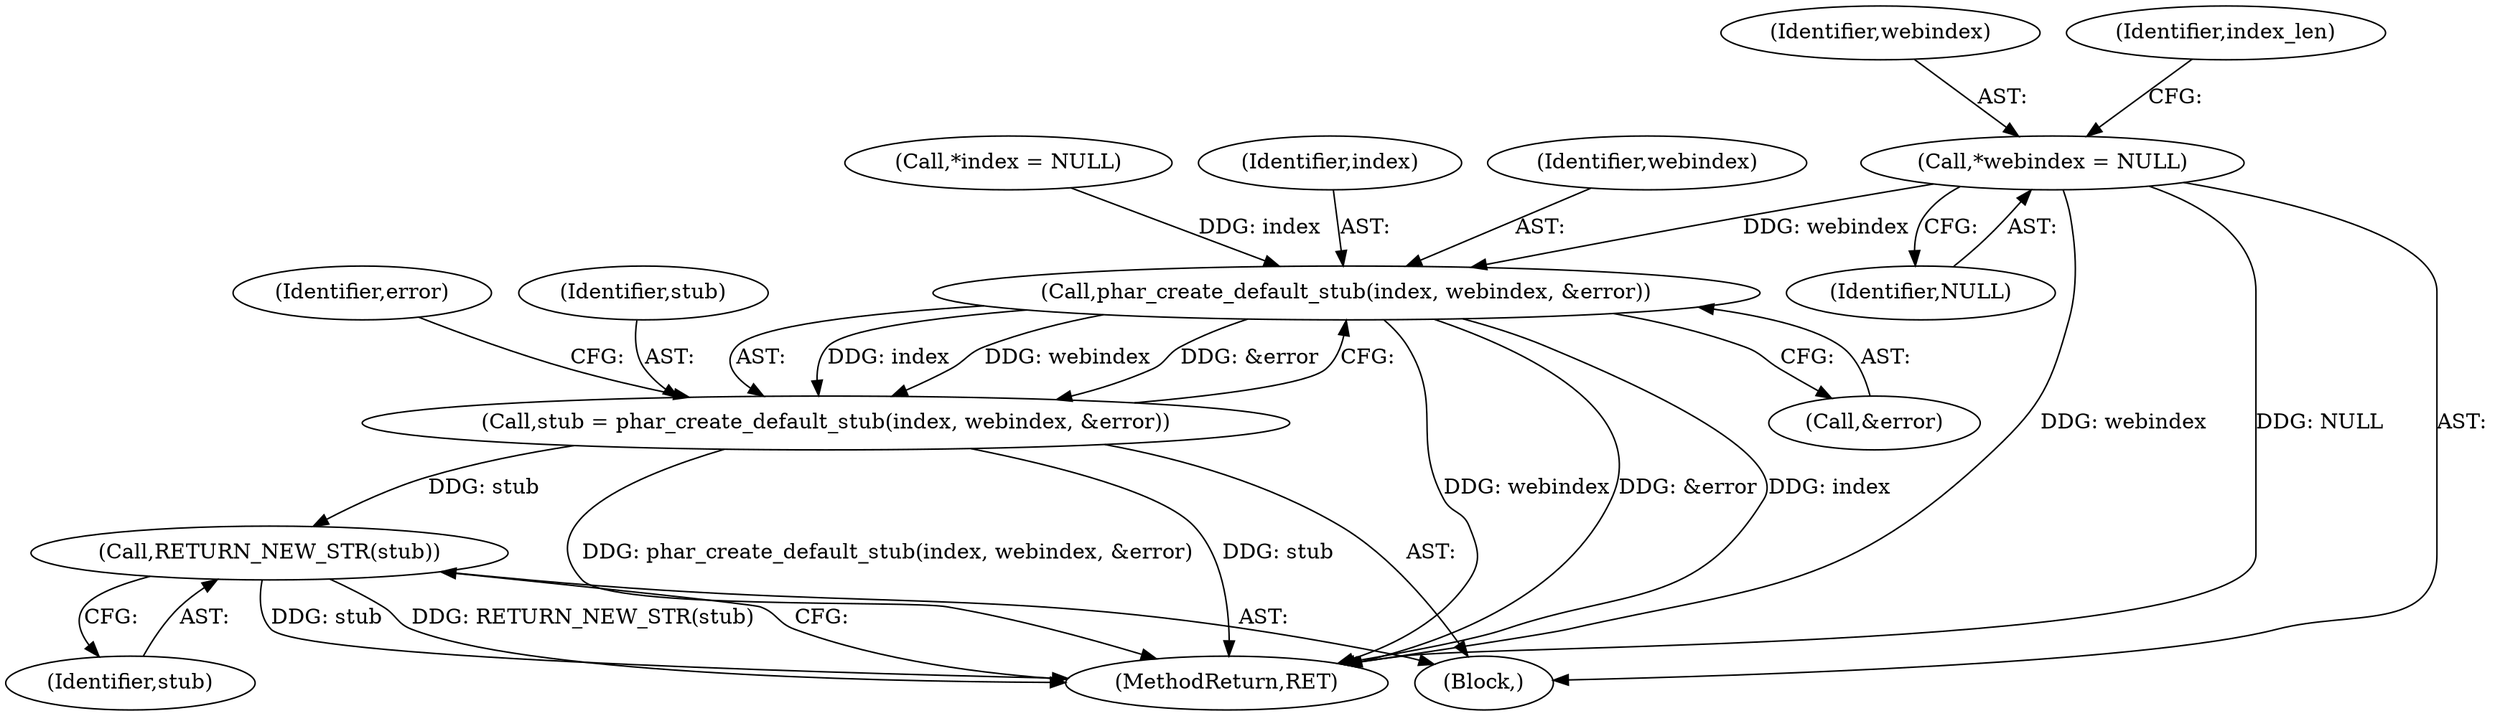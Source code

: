 digraph "0_php_1e9b175204e3286d64dfd6c9f09151c31b5e099a_0@pointer" {
"1000109" [label="(Call,*webindex = NULL)"];
"1000140" [label="(Call,phar_create_default_stub(index, webindex, &error))"];
"1000138" [label="(Call,stub = phar_create_default_stub(index, webindex, &error))"];
"1000156" [label="(Call,RETURN_NEW_STR(stub))"];
"1000110" [label="(Identifier,webindex)"];
"1000140" [label="(Call,phar_create_default_stub(index, webindex, &error))"];
"1000111" [label="(Identifier,NULL)"];
"1000105" [label="(Call,*index = NULL)"];
"1000146" [label="(Identifier,error)"];
"1000157" [label="(Identifier,stub)"];
"1000139" [label="(Identifier,stub)"];
"1000156" [label="(Call,RETURN_NEW_STR(stub))"];
"1000158" [label="(MethodReturn,RET)"];
"1000138" [label="(Call,stub = phar_create_default_stub(index, webindex, &error))"];
"1000116" [label="(Identifier,index_len)"];
"1000141" [label="(Identifier,index)"];
"1000143" [label="(Call,&error)"];
"1000103" [label="(Block,)"];
"1000142" [label="(Identifier,webindex)"];
"1000109" [label="(Call,*webindex = NULL)"];
"1000109" -> "1000103"  [label="AST: "];
"1000109" -> "1000111"  [label="CFG: "];
"1000110" -> "1000109"  [label="AST: "];
"1000111" -> "1000109"  [label="AST: "];
"1000116" -> "1000109"  [label="CFG: "];
"1000109" -> "1000158"  [label="DDG: webindex"];
"1000109" -> "1000158"  [label="DDG: NULL"];
"1000109" -> "1000140"  [label="DDG: webindex"];
"1000140" -> "1000138"  [label="AST: "];
"1000140" -> "1000143"  [label="CFG: "];
"1000141" -> "1000140"  [label="AST: "];
"1000142" -> "1000140"  [label="AST: "];
"1000143" -> "1000140"  [label="AST: "];
"1000138" -> "1000140"  [label="CFG: "];
"1000140" -> "1000158"  [label="DDG: webindex"];
"1000140" -> "1000158"  [label="DDG: &error"];
"1000140" -> "1000158"  [label="DDG: index"];
"1000140" -> "1000138"  [label="DDG: index"];
"1000140" -> "1000138"  [label="DDG: webindex"];
"1000140" -> "1000138"  [label="DDG: &error"];
"1000105" -> "1000140"  [label="DDG: index"];
"1000138" -> "1000103"  [label="AST: "];
"1000139" -> "1000138"  [label="AST: "];
"1000146" -> "1000138"  [label="CFG: "];
"1000138" -> "1000158"  [label="DDG: phar_create_default_stub(index, webindex, &error)"];
"1000138" -> "1000158"  [label="DDG: stub"];
"1000138" -> "1000156"  [label="DDG: stub"];
"1000156" -> "1000103"  [label="AST: "];
"1000156" -> "1000157"  [label="CFG: "];
"1000157" -> "1000156"  [label="AST: "];
"1000158" -> "1000156"  [label="CFG: "];
"1000156" -> "1000158"  [label="DDG: stub"];
"1000156" -> "1000158"  [label="DDG: RETURN_NEW_STR(stub)"];
}
